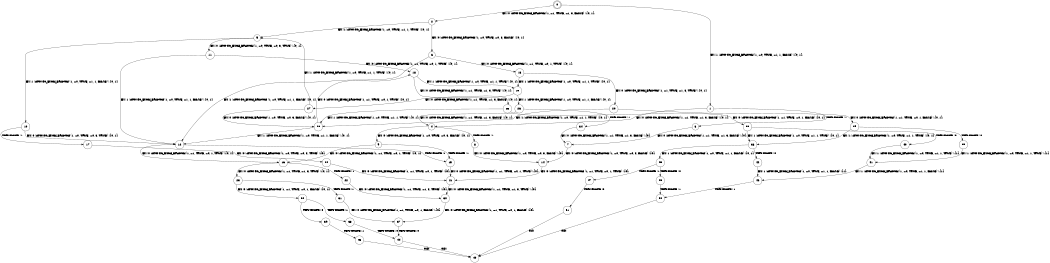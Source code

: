 digraph BCG {
size = "7, 10.5";
center = TRUE;
node [shape = circle];
0 [peripheries = 2];
0 -> 1 [label = "EX !1 !ATOMIC_EXCH_BRANCH (1, +0, TRUE, +1, 1, FALSE) !{0, 1}"];
0 -> 2 [label = "EX !0 !ATOMIC_EXCH_BRANCH (1, +1, TRUE, +1, 3, FALSE) !{0, 1}"];
1 -> 3 [label = "TERMINATE !1"];
1 -> 4 [label = "EX !0 !ATOMIC_EXCH_BRANCH (1, +1, TRUE, +1, 3, FALSE) !{0, 1}"];
2 -> 5 [label = "EX !1 !ATOMIC_EXCH_BRANCH (1, +0, TRUE, +1, 1, TRUE) !{0, 1}"];
2 -> 6 [label = "EX !0 !ATOMIC_EXCH_BRANCH (1, +0, TRUE, +0, 3, FALSE) !{0, 1}"];
3 -> 7 [label = "EX !0 !ATOMIC_EXCH_BRANCH (1, +1, TRUE, +1, 3, FALSE) !{0}"];
4 -> 8 [label = "TERMINATE !1"];
4 -> 9 [label = "EX !0 !ATOMIC_EXCH_BRANCH (1, +0, TRUE, +0, 3, FALSE) !{0, 1}"];
5 -> 10 [label = "EX !1 !ATOMIC_EXCH_BRANCH (1, +0, TRUE, +1, 1, FALSE) !{0, 1}"];
5 -> 11 [label = "EX !0 !ATOMIC_EXCH_BRANCH (1, +0, TRUE, +0, 3, TRUE) !{0, 1}"];
6 -> 12 [label = "EX !1 !ATOMIC_EXCH_BRANCH (1, +0, TRUE, +1, 1, FALSE) !{0, 1}"];
6 -> 13 [label = "EX !0 !ATOMIC_EXCH_BRANCH (1, +1, TRUE, +0, 1, TRUE) !{0, 1}"];
7 -> 14 [label = "EX !0 !ATOMIC_EXCH_BRANCH (1, +0, TRUE, +0, 3, FALSE) !{0}"];
8 -> 14 [label = "EX !0 !ATOMIC_EXCH_BRANCH (1, +0, TRUE, +0, 3, FALSE) !{0}"];
9 -> 15 [label = "TERMINATE !1"];
9 -> 16 [label = "EX !0 !ATOMIC_EXCH_BRANCH (1, +1, TRUE, +0, 1, TRUE) !{0, 1}"];
10 -> 17 [label = "TERMINATE !1"];
10 -> 12 [label = "EX !0 !ATOMIC_EXCH_BRANCH (1, +0, TRUE, +0, 3, TRUE) !{0, 1}"];
11 -> 12 [label = "EX !1 !ATOMIC_EXCH_BRANCH (1, +0, TRUE, +1, 1, FALSE) !{0, 1}"];
11 -> 18 [label = "EX !0 !ATOMIC_EXCH_BRANCH (1, +1, TRUE, +0, 1, TRUE) !{0, 1}"];
12 -> 15 [label = "TERMINATE !1"];
12 -> 16 [label = "EX !0 !ATOMIC_EXCH_BRANCH (1, +1, TRUE, +0, 1, TRUE) !{0, 1}"];
13 -> 19 [label = "EX !1 !ATOMIC_EXCH_BRANCH (1, +0, TRUE, +1, 1, TRUE) !{0, 1}"];
13 -> 20 [label = "EX !0 !ATOMIC_EXCH_BRANCH (1, +1, TRUE, +1, 3, TRUE) !{0, 1}"];
14 -> 21 [label = "EX !0 !ATOMIC_EXCH_BRANCH (1, +1, TRUE, +0, 1, TRUE) !{0}"];
15 -> 21 [label = "EX !0 !ATOMIC_EXCH_BRANCH (1, +1, TRUE, +0, 1, TRUE) !{0}"];
16 -> 22 [label = "TERMINATE !1"];
16 -> 23 [label = "EX !0 !ATOMIC_EXCH_BRANCH (1, +1, TRUE, +1, 3, TRUE) !{0, 1}"];
17 -> 24 [label = "EX !0 !ATOMIC_EXCH_BRANCH (1, +0, TRUE, +0, 3, TRUE) !{0}"];
18 -> 19 [label = "EX !1 !ATOMIC_EXCH_BRANCH (1, +0, TRUE, +1, 1, TRUE) !{0, 1}"];
18 -> 25 [label = "EX !0 !ATOMIC_EXCH_BRANCH (1, +1, TRUE, +1, 3, TRUE) !{0, 1}"];
19 -> 26 [label = "EX !1 !ATOMIC_EXCH_BRANCH (1, +0, TRUE, +1, 1, FALSE) !{0, 1}"];
19 -> 27 [label = "EX !0 !ATOMIC_EXCH_BRANCH (1, +1, TRUE, +1, 3, FALSE) !{0, 1}"];
20 -> 28 [label = "EX !1 !ATOMIC_EXCH_BRANCH (1, +0, TRUE, +1, 1, TRUE) !{0, 1}"];
20 -> 29 [label = "EX !0 !ATOMIC_EXCH_BRANCH (1, +1, TRUE, +0, 1, FALSE) !{0, 1}"];
21 -> 30 [label = "EX !0 !ATOMIC_EXCH_BRANCH (1, +1, TRUE, +1, 3, TRUE) !{0}"];
22 -> 30 [label = "EX !0 !ATOMIC_EXCH_BRANCH (1, +1, TRUE, +1, 3, TRUE) !{0}"];
23 -> 31 [label = "TERMINATE !1"];
23 -> 32 [label = "EX !0 !ATOMIC_EXCH_BRANCH (1, +1, TRUE, +0, 1, FALSE) !{0, 1}"];
24 -> 21 [label = "EX !0 !ATOMIC_EXCH_BRANCH (1, +1, TRUE, +0, 1, TRUE) !{0}"];
25 -> 28 [label = "EX !1 !ATOMIC_EXCH_BRANCH (1, +0, TRUE, +1, 1, TRUE) !{0, 1}"];
25 -> 33 [label = "EX !0 !ATOMIC_EXCH_BRANCH (1, +1, TRUE, +0, 1, FALSE) !{0, 1}"];
26 -> 34 [label = "TERMINATE !1"];
26 -> 4 [label = "EX !0 !ATOMIC_EXCH_BRANCH (1, +1, TRUE, +1, 3, FALSE) !{0, 1}"];
27 -> 5 [label = "EX !1 !ATOMIC_EXCH_BRANCH (1, +0, TRUE, +1, 1, TRUE) !{0, 1}"];
27 -> 28 [label = "EX !0 !ATOMIC_EXCH_BRANCH (1, +0, TRUE, +0, 3, FALSE) !{0, 1}"];
28 -> 12 [label = "EX !1 !ATOMIC_EXCH_BRANCH (1, +0, TRUE, +1, 1, FALSE) !{0, 1}"];
28 -> 18 [label = "EX !0 !ATOMIC_EXCH_BRANCH (1, +1, TRUE, +0, 1, TRUE) !{0, 1}"];
29 -> 35 [label = "TERMINATE !0"];
29 -> 36 [label = "EX !1 !ATOMIC_EXCH_BRANCH (1, +0, TRUE, +1, 1, TRUE) !{0, 1}"];
30 -> 37 [label = "EX !0 !ATOMIC_EXCH_BRANCH (1, +1, TRUE, +0, 1, FALSE) !{0}"];
31 -> 37 [label = "EX !0 !ATOMIC_EXCH_BRANCH (1, +1, TRUE, +0, 1, FALSE) !{0}"];
32 -> 38 [label = "TERMINATE !1"];
32 -> 39 [label = "TERMINATE !0"];
33 -> 40 [label = "TERMINATE !0"];
33 -> 36 [label = "EX !1 !ATOMIC_EXCH_BRANCH (1, +0, TRUE, +1, 1, TRUE) !{0, 1}"];
34 -> 7 [label = "EX !0 !ATOMIC_EXCH_BRANCH (1, +1, TRUE, +1, 3, FALSE) !{0}"];
35 -> 41 [label = "EX !1 !ATOMIC_EXCH_BRANCH (1, +0, TRUE, +1, 1, TRUE) !{1}"];
36 -> 42 [label = "TERMINATE !0"];
36 -> 43 [label = "EX !1 !ATOMIC_EXCH_BRANCH (1, +0, TRUE, +1, 1, FALSE) !{0, 1}"];
37 -> 44 [label = "TERMINATE !0"];
38 -> 44 [label = "TERMINATE !0"];
39 -> 45 [label = "TERMINATE !1"];
40 -> 41 [label = "EX !1 !ATOMIC_EXCH_BRANCH (1, +0, TRUE, +1, 1, TRUE) !{1}"];
41 -> 46 [label = "EX !1 !ATOMIC_EXCH_BRANCH (1, +0, TRUE, +1, 1, FALSE) !{1}"];
42 -> 46 [label = "EX !1 !ATOMIC_EXCH_BRANCH (1, +0, TRUE, +1, 1, FALSE) !{1}"];
43 -> 47 [label = "TERMINATE !1"];
43 -> 48 [label = "TERMINATE !0"];
44 -> 49 [label = "exit"];
45 -> 49 [label = "exit"];
46 -> 50 [label = "TERMINATE !1"];
47 -> 51 [label = "TERMINATE !0"];
48 -> 50 [label = "TERMINATE !1"];
50 -> 49 [label = "exit"];
51 -> 49 [label = "exit"];
}
